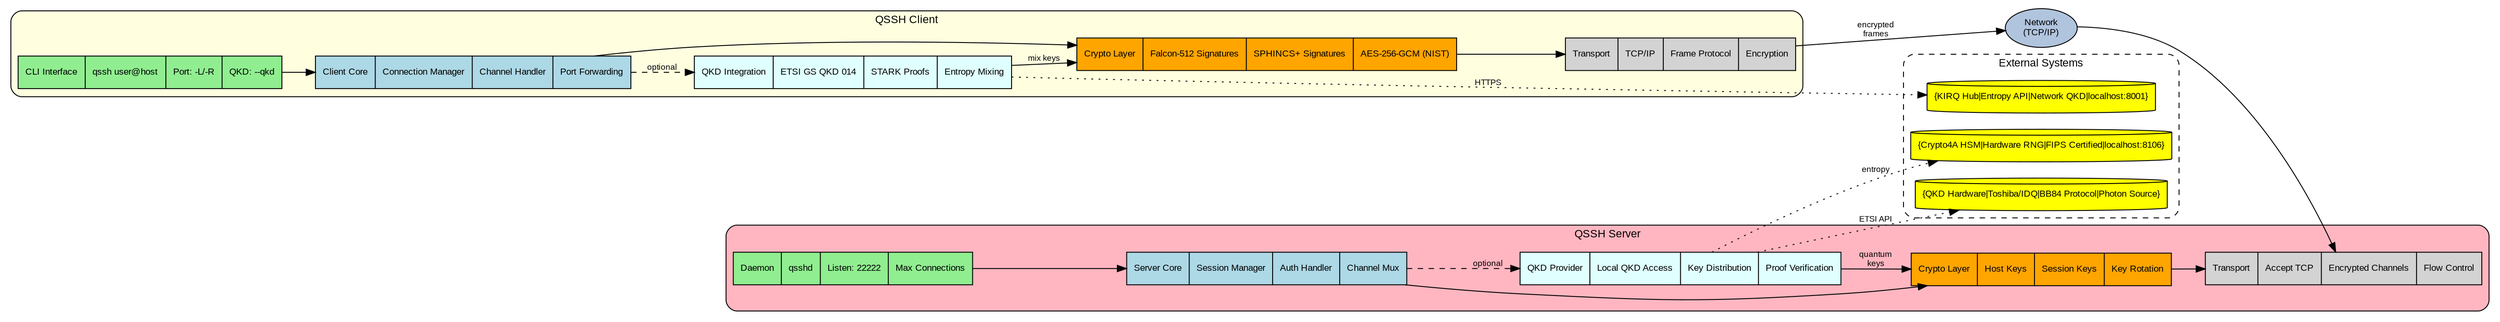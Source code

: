 digraph QSSHArchitecture {
    rankdir=LR;
    graph [fontname="Arial", fontsize=12, bgcolor="white", compound=true];
    node [shape=record, style="filled", fillcolor="lightgray", fontname="Arial", fontsize=10];
    edge [fontname="Arial", fontsize=9];
    
    // Client Architecture
    subgraph cluster_client {
        label="QSSH Client";
        style="rounded,filled";
        fillcolor="lightyellow";
        
        cli [label="{CLI Interface|qssh user@host|Port: -L/-R|QKD: --qkd}", fillcolor="lightgreen"];
        
        client_core [label="{Client Core|Connection Manager|Channel Handler|Port Forwarding}", fillcolor="lightblue"];
        
        client_crypto [label="{Crypto Layer|Falcon-512 Signatures|SPHINCS+ Signatures|AES-256-GCM (NIST)}", fillcolor="orange"];
        
        client_qkd [label="{QKD Integration|ETSI GS QKD 014|STARK Proofs|Entropy Mixing}", fillcolor="lightcyan"];
        
        client_transport [label="{Transport|TCP/IP|Frame Protocol|Encryption}", fillcolor="lightgray"];
    }
    
    // Server Architecture
    subgraph cluster_server {
        label="QSSH Server";
        style="rounded,filled";
        fillcolor="lightpink";
        
        daemon [label="{Daemon|qsshd|Listen: 22222|Max Connections}", fillcolor="lightgreen"];
        
        server_core [label="{Server Core|Session Manager|Auth Handler|Channel Mux}", fillcolor="lightblue"];
        
        server_crypto [label="{Crypto Layer|Host Keys|Session Keys|Key Rotation}", fillcolor="orange"];
        
        server_qkd [label="{QKD Provider|Local QKD Access|Key Distribution|Proof Verification}", fillcolor="lightcyan"];
        
        server_transport [label="{Transport|Accept TCP|Encrypted Channels|Flow Control}", fillcolor="lightgray"];
    }
    
    // External Systems
    subgraph cluster_external {
        label="External Systems";
        style="rounded,dashed";
        
        qkd_hw [label="{QKD Hardware|Toshiba/IDQ|BB84 Protocol|Photon Source}", shape=cylinder, fillcolor="yellow"];
        
        kirq [label="{KIRQ Hub|Entropy API|Network QKD|localhost:8001}", shape=cylinder, fillcolor="yellow"];
        
        crypto4a [label="{Crypto4A HSM|Hardware RNG|FIPS Certified|localhost:8106}", shape=cylinder, fillcolor="yellow"];
    }
    
    // Network
    network [label="Network\n(TCP/IP)", shape=ellipse, fillcolor="lightsteelblue"];
    
    // Connections
    cli -> client_core;
    client_core -> client_crypto;
    client_core -> client_qkd [style=dashed, label="optional"];
    client_crypto -> client_transport;
    client_qkd -> client_crypto [label="mix keys"];
    
    client_transport -> network [label="encrypted\nframes"];
    network -> server_transport;
    
    daemon -> server_core;
    server_core -> server_crypto;
    server_core -> server_qkd [style=dashed, label="optional"];
    server_crypto -> server_transport;
    server_qkd -> server_crypto [label="quantum\nkeys"];
    
    // External connections
    client_qkd -> kirq [style=dotted, label="HTTPS"];
    server_qkd -> qkd_hw [style=dotted, label="ETSI API"];
    server_qkd -> crypto4a [style=dotted, label="entropy"];
    
    // Labels for clarity
    edge [style=invis];
    cli -> daemon [label="                              Data Flow                              "];
}